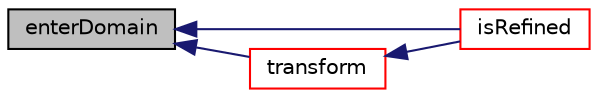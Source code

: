 digraph "enterDomain"
{
  bgcolor="transparent";
  edge [fontname="Helvetica",fontsize="10",labelfontname="Helvetica",labelfontsize="10"];
  node [fontname="Helvetica",fontsize="10",shape=record];
  rankdir="LR";
  Node391 [label="enterDomain",height=0.2,width=0.4,color="black", fillcolor="grey75", style="filled", fontcolor="black"];
  Node391 -> Node392 [dir="back",color="midnightblue",fontsize="10",style="solid",fontname="Helvetica"];
  Node392 [label="isRefined",height=0.2,width=0.4,color="red",URL="$a22453.html#a2611eb831da5cadaed273f981cfd226c"];
  Node391 -> Node399 [dir="back",color="midnightblue",fontsize="10",style="solid",fontname="Helvetica"];
  Node399 [label="transform",height=0.2,width=0.4,color="red",URL="$a22453.html#a1d0884150bd9803c4d28ebaecce97692",tooltip="Apply rotation matrix to any coordinates. "];
  Node399 -> Node392 [dir="back",color="midnightblue",fontsize="10",style="solid",fontname="Helvetica"];
}
